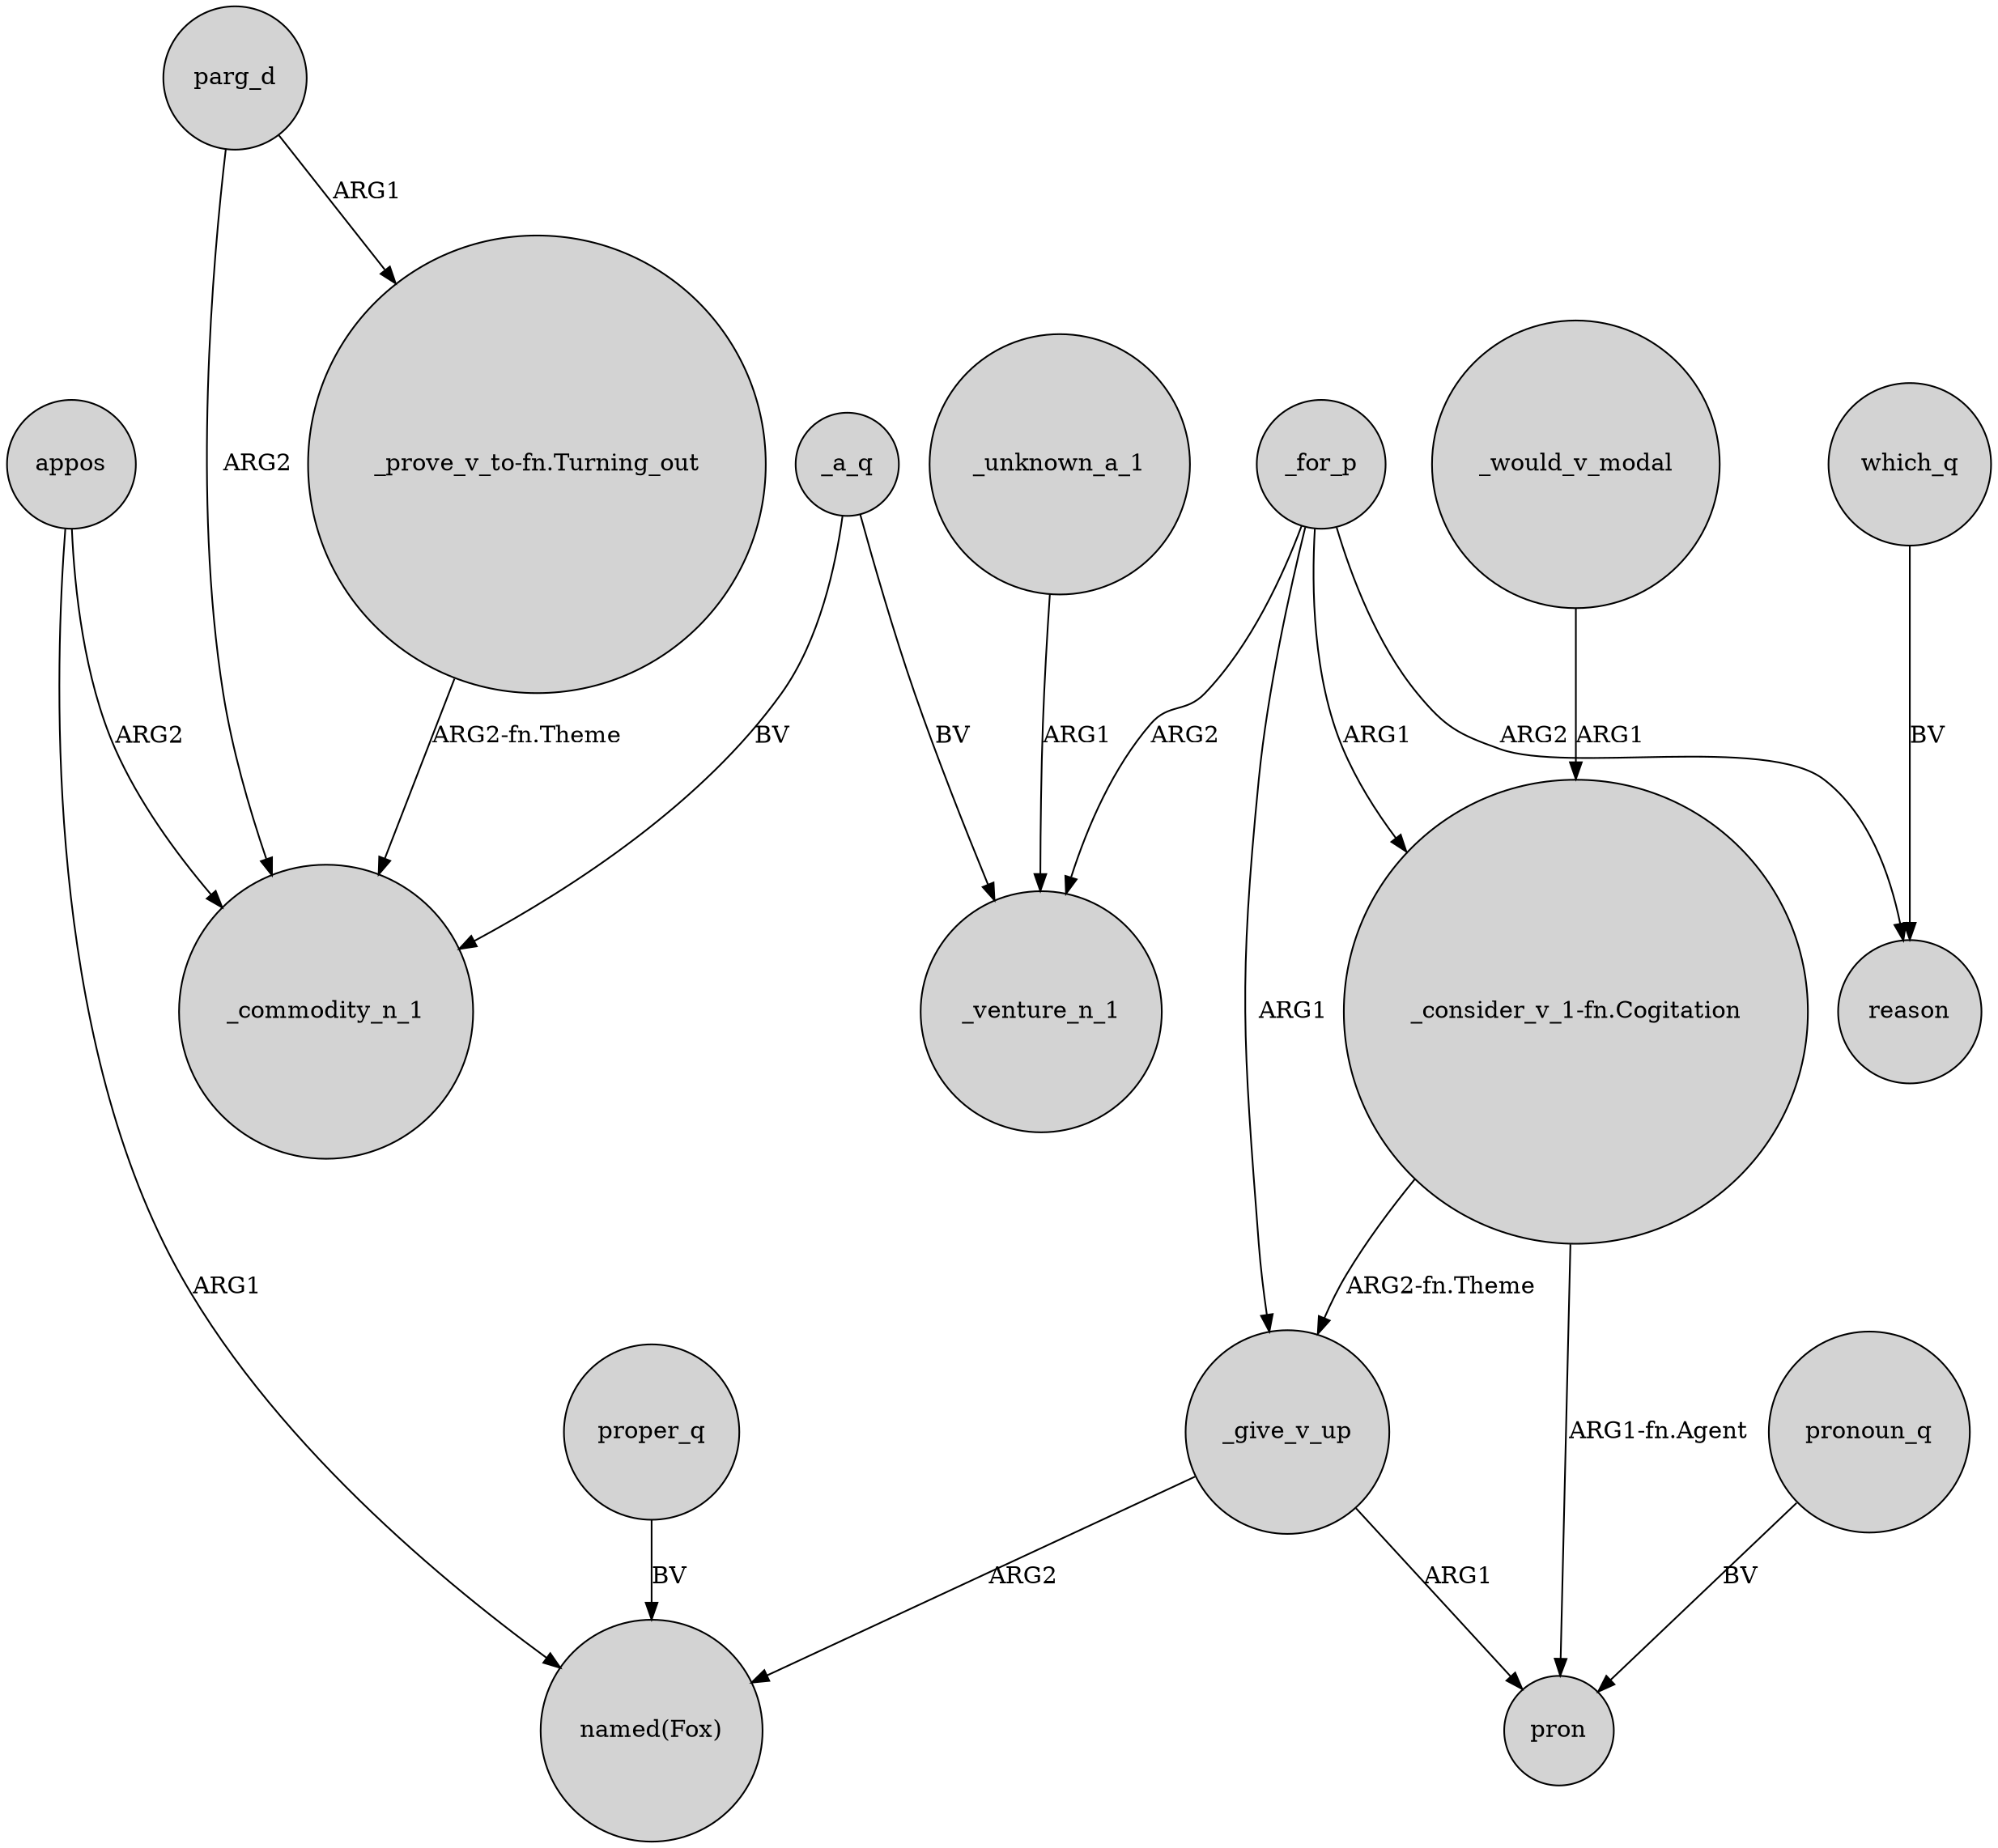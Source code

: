 digraph {
	node [shape=circle style=filled]
	_would_v_modal -> "_consider_v_1-fn.Cogitation" [label=ARG1]
	_for_p -> _venture_n_1 [label=ARG2]
	"_consider_v_1-fn.Cogitation" -> pron [label="ARG1-fn.Agent"]
	appos -> _commodity_n_1 [label=ARG2]
	_give_v_up -> pron [label=ARG1]
	_for_p -> _give_v_up [label=ARG1]
	_for_p -> reason [label=ARG2]
	"_prove_v_to-fn.Turning_out" -> _commodity_n_1 [label="ARG2-fn.Theme"]
	proper_q -> "named(Fox)" [label=BV]
	_a_q -> _commodity_n_1 [label=BV]
	which_q -> reason [label=BV]
	pronoun_q -> pron [label=BV]
	parg_d -> "_prove_v_to-fn.Turning_out" [label=ARG1]
	"_consider_v_1-fn.Cogitation" -> _give_v_up [label="ARG2-fn.Theme"]
	_give_v_up -> "named(Fox)" [label=ARG2]
	_for_p -> "_consider_v_1-fn.Cogitation" [label=ARG1]
	_a_q -> _venture_n_1 [label=BV]
	appos -> "named(Fox)" [label=ARG1]
	parg_d -> _commodity_n_1 [label=ARG2]
	_unknown_a_1 -> _venture_n_1 [label=ARG1]
}

